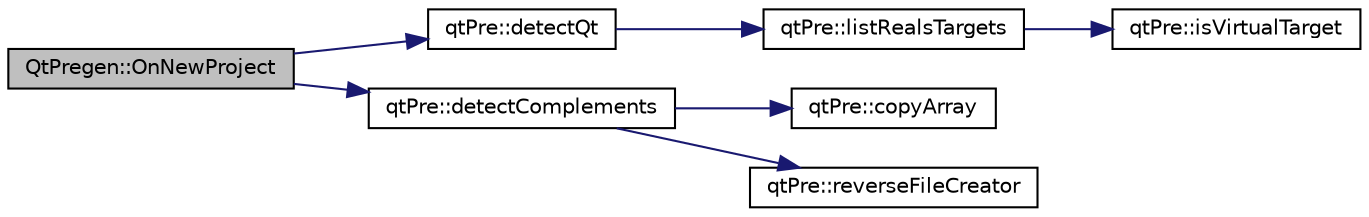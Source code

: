 digraph "QtPregen::OnNewProject"
{
  edge [fontname="Helvetica",fontsize="10",labelfontname="Helvetica",labelfontsize="10"];
  node [fontname="Helvetica",fontsize="10",shape=record];
  rankdir="LR";
  Node78 [label="QtPregen::OnNewProject",height=0.2,width=0.4,color="black", fillcolor="grey75", style="filled", fontcolor="black"];
  Node78 -> Node79 [color="midnightblue",fontsize="10",style="solid",fontname="Helvetica"];
  Node79 [label="qtPre::detectQt",height=0.2,width=0.4,color="black", fillcolor="white", style="filled",URL="$classqt_pre.html#a1cf253174787aa571e6735f050f8268b"];
  Node79 -> Node80 [color="midnightblue",fontsize="10",style="solid",fontname="Helvetica"];
  Node80 [label="qtPre::listRealsTargets",height=0.2,width=0.4,color="black", fillcolor="white", style="filled",URL="$classqt_pre.html#a0318da64b4fa1fd8cc742e8c4cb63758"];
  Node80 -> Node81 [color="midnightblue",fontsize="10",style="solid",fontname="Helvetica"];
  Node81 [label="qtPre::isVirtualTarget",height=0.2,width=0.4,color="black", fillcolor="white", style="filled",URL="$classqt_pre.html#a98ee0101daa9909cb81179568dff51aa"];
  Node78 -> Node82 [color="midnightblue",fontsize="10",style="solid",fontname="Helvetica"];
  Node82 [label="qtPre::detectComplements",height=0.2,width=0.4,color="black", fillcolor="white", style="filled",URL="$classqt_pre.html#a6d84a02b182412456ab206ec54962d3e"];
  Node82 -> Node83 [color="midnightblue",fontsize="10",style="solid",fontname="Helvetica"];
  Node83 [label="qtPre::copyArray",height=0.2,width=0.4,color="black", fillcolor="white", style="filled",URL="$classqt_pre.html#a4b2acfe1f32fd66a63cdb535c1581226"];
  Node82 -> Node84 [color="midnightblue",fontsize="10",style="solid",fontname="Helvetica"];
  Node84 [label="qtPre::reverseFileCreator",height=0.2,width=0.4,color="black", fillcolor="white", style="filled",URL="$classqt_pre.html#a577d940921c140989e2f6c0da7f4b857"];
}
